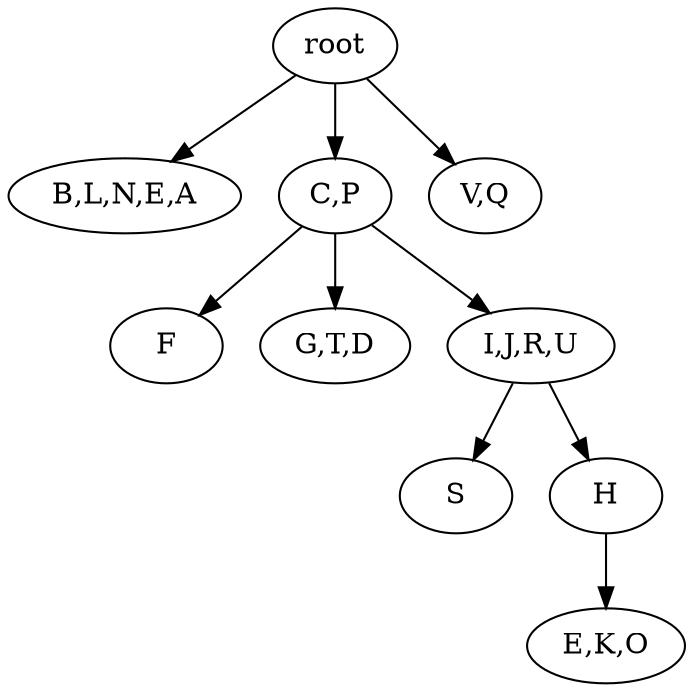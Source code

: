 strict digraph G {
	graph [name=G];
	0	 [label=root];
	3	 [label="B,L,N,E,A"];
	0 -> 3;
	1	 [label="C,P"];
	0 -> 1;
	2	 [label="V,Q"];
	0 -> 2;
	8	 [label=S];
	7	 [label=F];
	1 -> 7;
	6	 [label="G,T,D"];
	1 -> 6;
	5	 [label="I,J,R,U"];
	1 -> 5;
	4	 [label="E,K,O"];
	9	 [label=H];
	9 -> 4;
	5 -> 8;
	5 -> 9;
}
